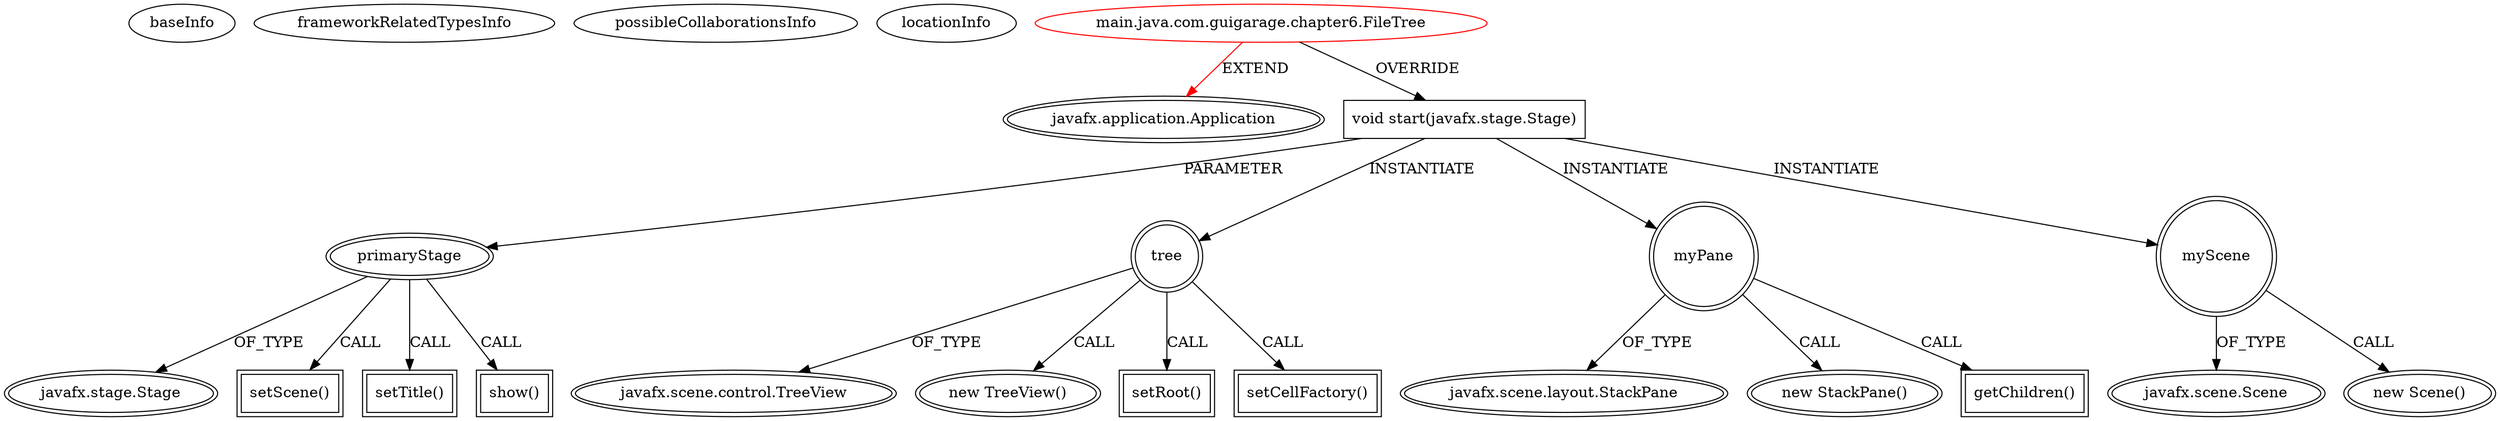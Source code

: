 digraph {
baseInfo[graphId=2891,category="extension_graph",isAnonymous=false,possibleRelation=false]
frameworkRelatedTypesInfo[0="javafx.application.Application"]
possibleCollaborationsInfo[]
locationInfo[projectName="guigarage-mastering-javafx-controls",filePath="/guigarage-mastering-javafx-controls/mastering-javafx-controls-master/src/main/java/com/guigarage/chapter6/FileTree.java",contextSignature="FileTree",graphId="2891"]
0[label="main.java.com.guigarage.chapter6.FileTree",vertexType="ROOT_CLIENT_CLASS_DECLARATION",isFrameworkType=false,color=red]
1[label="javafx.application.Application",vertexType="FRAMEWORK_CLASS_TYPE",isFrameworkType=true,peripheries=2]
2[label="void start(javafx.stage.Stage)",vertexType="OVERRIDING_METHOD_DECLARATION",isFrameworkType=false,shape=box]
3[label="primaryStage",vertexType="PARAMETER_DECLARATION",isFrameworkType=true,peripheries=2]
4[label="javafx.stage.Stage",vertexType="FRAMEWORK_CLASS_TYPE",isFrameworkType=true,peripheries=2]
6[label="tree",vertexType="VARIABLE_EXPRESION",isFrameworkType=true,peripheries=2,shape=circle]
7[label="javafx.scene.control.TreeView",vertexType="FRAMEWORK_CLASS_TYPE",isFrameworkType=true,peripheries=2]
5[label="new TreeView()",vertexType="CONSTRUCTOR_CALL",isFrameworkType=true,peripheries=2]
9[label="setRoot()",vertexType="INSIDE_CALL",isFrameworkType=true,peripheries=2,shape=box]
11[label="setCellFactory()",vertexType="INSIDE_CALL",isFrameworkType=true,peripheries=2,shape=box]
13[label="myPane",vertexType="VARIABLE_EXPRESION",isFrameworkType=true,peripheries=2,shape=circle]
14[label="javafx.scene.layout.StackPane",vertexType="FRAMEWORK_CLASS_TYPE",isFrameworkType=true,peripheries=2]
12[label="new StackPane()",vertexType="CONSTRUCTOR_CALL",isFrameworkType=true,peripheries=2]
16[label="getChildren()",vertexType="INSIDE_CALL",isFrameworkType=true,peripheries=2,shape=box]
18[label="myScene",vertexType="VARIABLE_EXPRESION",isFrameworkType=true,peripheries=2,shape=circle]
19[label="javafx.scene.Scene",vertexType="FRAMEWORK_CLASS_TYPE",isFrameworkType=true,peripheries=2]
17[label="new Scene()",vertexType="CONSTRUCTOR_CALL",isFrameworkType=true,peripheries=2]
21[label="setScene()",vertexType="INSIDE_CALL",isFrameworkType=true,peripheries=2,shape=box]
23[label="setTitle()",vertexType="INSIDE_CALL",isFrameworkType=true,peripheries=2,shape=box]
25[label="show()",vertexType="INSIDE_CALL",isFrameworkType=true,peripheries=2,shape=box]
0->1[label="EXTEND",color=red]
0->2[label="OVERRIDE"]
3->4[label="OF_TYPE"]
2->3[label="PARAMETER"]
2->6[label="INSTANTIATE"]
6->7[label="OF_TYPE"]
6->5[label="CALL"]
6->9[label="CALL"]
6->11[label="CALL"]
2->13[label="INSTANTIATE"]
13->14[label="OF_TYPE"]
13->12[label="CALL"]
13->16[label="CALL"]
2->18[label="INSTANTIATE"]
18->19[label="OF_TYPE"]
18->17[label="CALL"]
3->21[label="CALL"]
3->23[label="CALL"]
3->25[label="CALL"]
}

